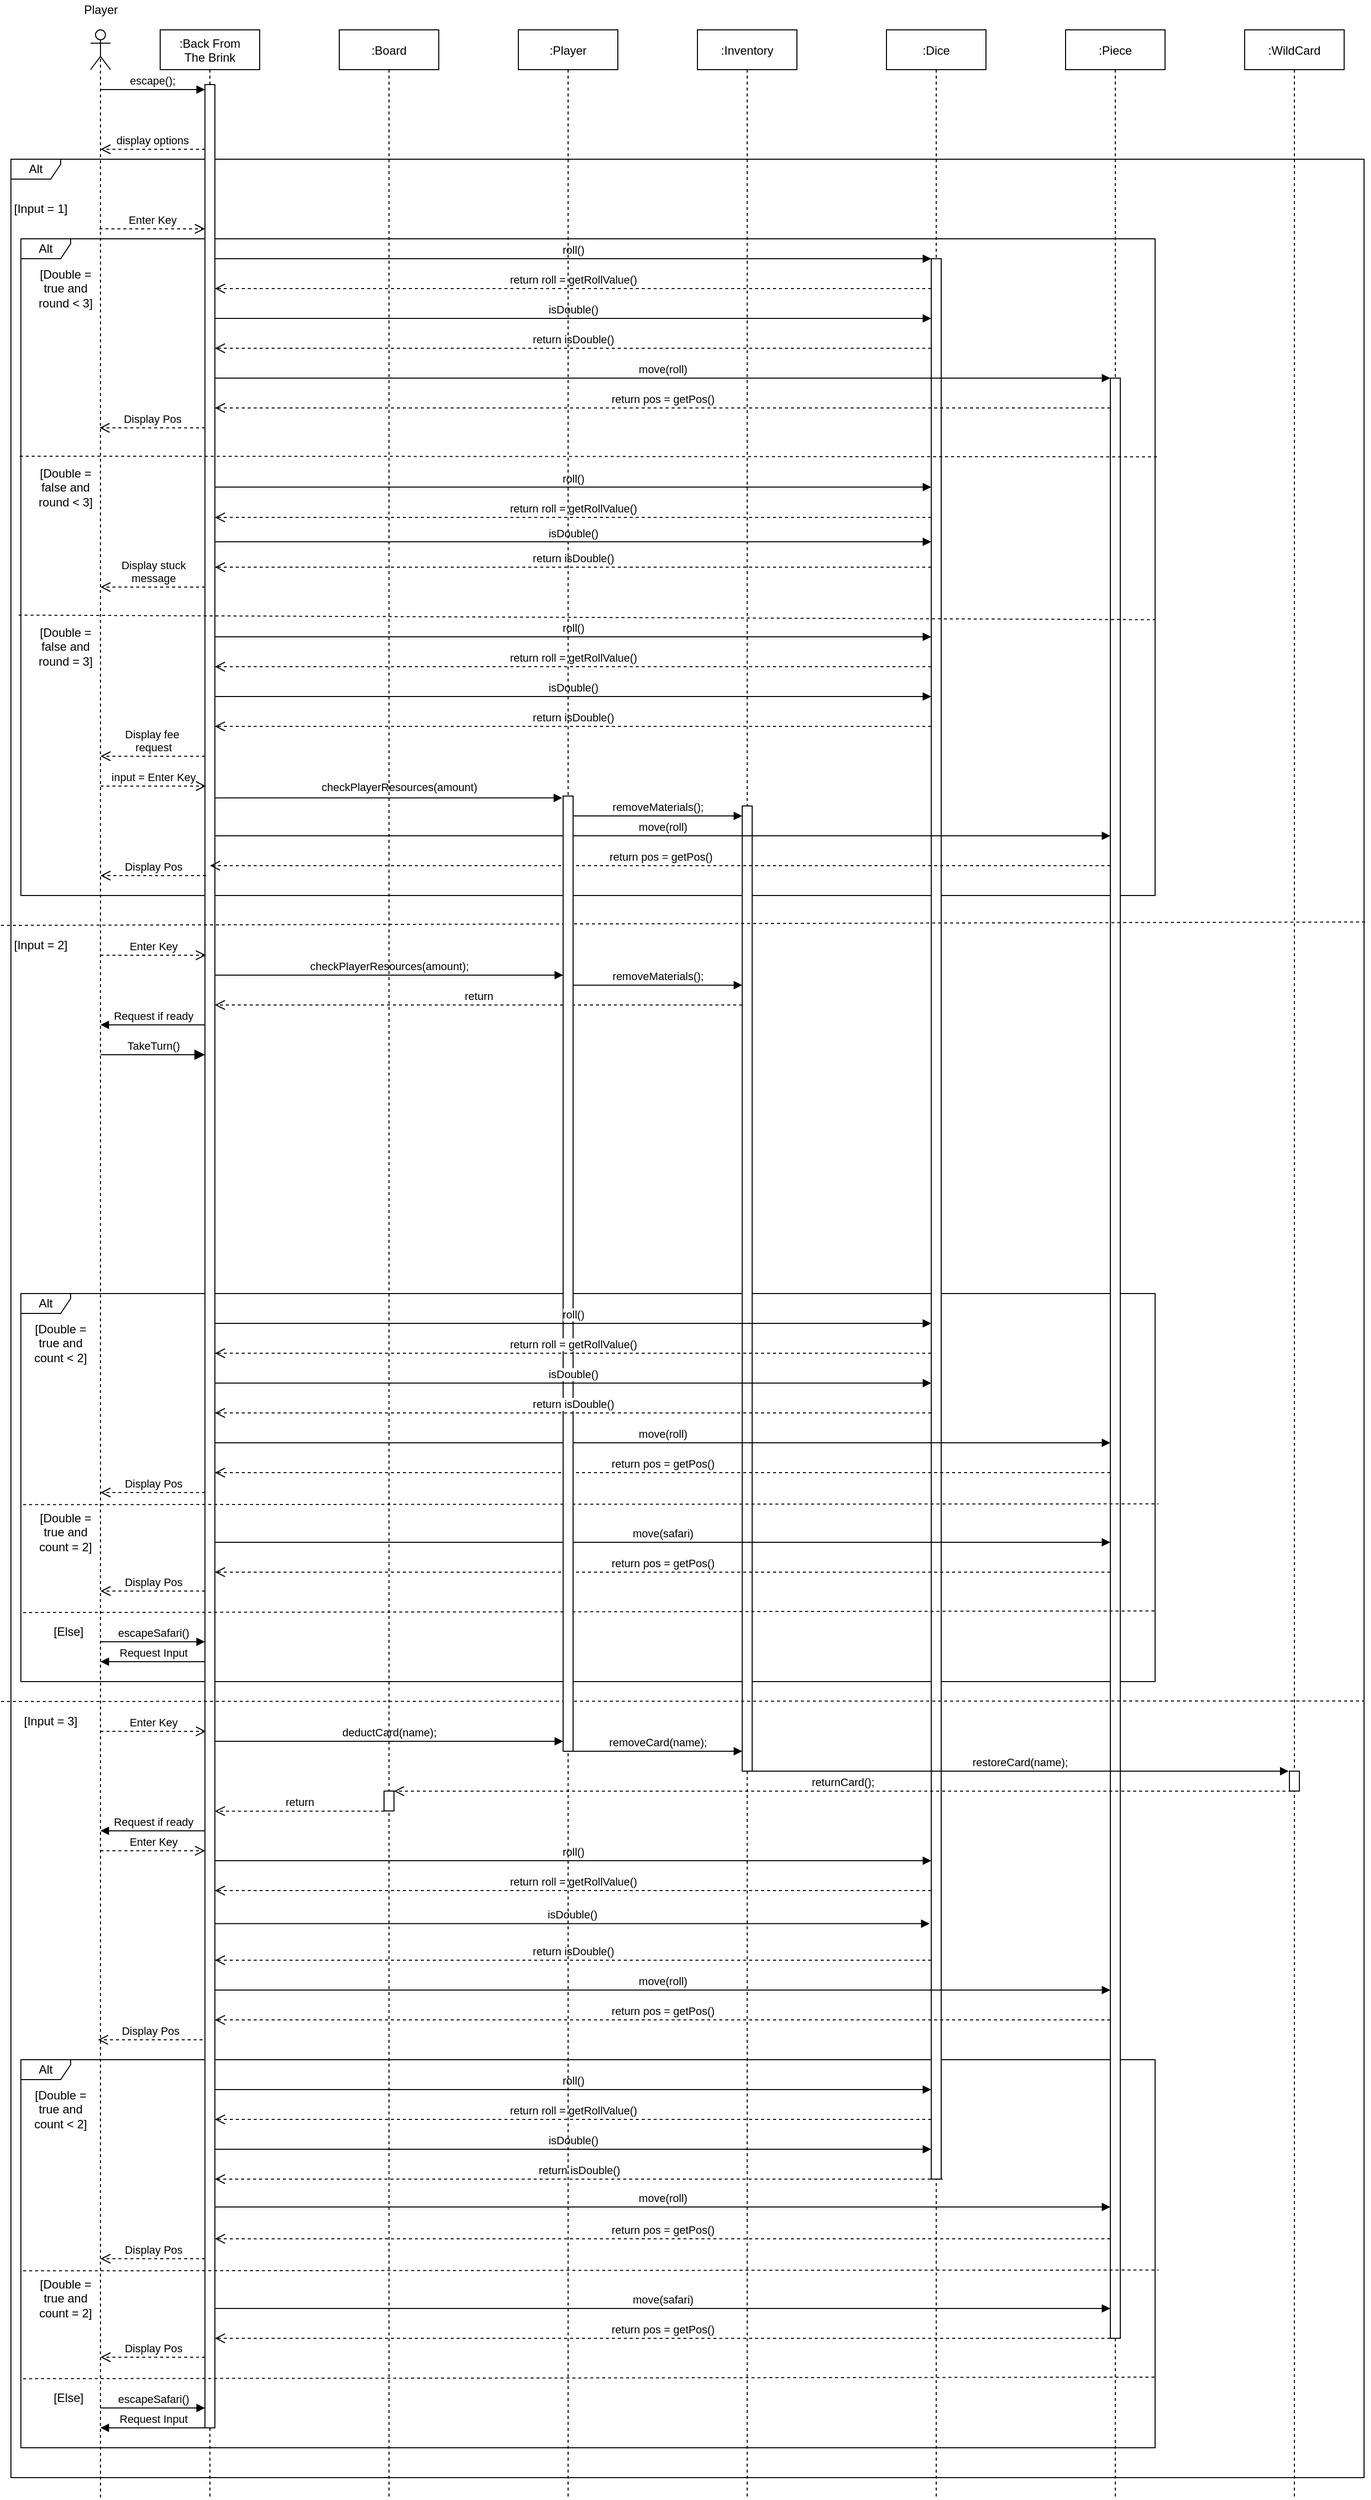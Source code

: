 <mxfile version="13.9.9" type="device"><diagram id="kgpKYQtTHZ0yAKxKKP6v" name="Page-1"><mxGraphModel dx="1206" dy="272" grid="1" gridSize="10" guides="1" tooltips="1" connect="1" arrows="1" fold="1" page="1" pageScale="1" pageWidth="850" pageHeight="1100" math="0" shadow="0"><root><mxCell id="0"/><mxCell id="1" parent="0"/><mxCell id="dVzy4vnvzQ0xXCWjmX6e-60" value="Alt" style="shape=umlFrame;whiteSpace=wrap;html=1;width=50;height=20;fixDash=0;" parent="1" vertex="1"><mxGeometry x="-30" y="210" width="1360" height="2330" as="geometry"/></mxCell><mxCell id="dVzy4vnvzQ0xXCWjmX6e-220" value="Alt" style="shape=umlFrame;whiteSpace=wrap;html=1;width=50;height=20;fixDash=0;" parent="1" vertex="1"><mxGeometry x="-20" y="2120" width="1140" height="390" as="geometry"/></mxCell><mxCell id="dVzy4vnvzQ0xXCWjmX6e-172" value="Alt" style="shape=umlFrame;whiteSpace=wrap;html=1;width=50;height=20;fixDash=0;" parent="1" vertex="1"><mxGeometry x="-20" y="1350" width="1140" height="390" as="geometry"/></mxCell><mxCell id="dVzy4vnvzQ0xXCWjmX6e-95" value="Alt" style="shape=umlFrame;whiteSpace=wrap;html=1;width=50;height=20;fixDash=0;" parent="1" vertex="1"><mxGeometry x="-20" y="290" width="1140" height="660" as="geometry"/></mxCell><mxCell id="3nuBFxr9cyL0pnOWT2aG-1" value=":Back From&#10;The Brink" style="shape=umlLifeline;perimeter=lifelinePerimeter;container=1;collapsible=0;recursiveResize=0;rounded=0;shadow=0;strokeWidth=1;" parent="1" vertex="1"><mxGeometry x="120" y="80" width="100" height="2480" as="geometry"/></mxCell><mxCell id="3nuBFxr9cyL0pnOWT2aG-2" value="" style="points=[];perimeter=orthogonalPerimeter;rounded=0;shadow=0;strokeWidth=1;" parent="3nuBFxr9cyL0pnOWT2aG-1" vertex="1"><mxGeometry x="45" y="55" width="10" height="2355" as="geometry"/></mxCell><mxCell id="dVzy4vnvzQ0xXCWjmX6e-1" value=":Inventory" style="shape=umlLifeline;perimeter=lifelinePerimeter;container=1;collapsible=0;recursiveResize=0;rounded=0;shadow=0;strokeWidth=1;" parent="1" vertex="1"><mxGeometry x="660" y="80" width="100" height="2480" as="geometry"/></mxCell><mxCell id="dVzy4vnvzQ0xXCWjmX6e-2" value="" style="points=[];perimeter=orthogonalPerimeter;rounded=0;shadow=0;strokeWidth=1;" parent="dVzy4vnvzQ0xXCWjmX6e-1" vertex="1"><mxGeometry x="45" y="780" width="10" height="970" as="geometry"/></mxCell><mxCell id="dVzy4vnvzQ0xXCWjmX6e-3" value=":Dice" style="shape=umlLifeline;perimeter=lifelinePerimeter;container=1;collapsible=0;recursiveResize=0;rounded=0;shadow=0;strokeWidth=1;" parent="1" vertex="1"><mxGeometry x="850" y="80" width="100" height="2480" as="geometry"/></mxCell><mxCell id="dVzy4vnvzQ0xXCWjmX6e-4" value="" style="points=[];perimeter=orthogonalPerimeter;rounded=0;shadow=0;strokeWidth=1;" parent="dVzy4vnvzQ0xXCWjmX6e-3" vertex="1"><mxGeometry x="45" y="230" width="10" height="1930" as="geometry"/></mxCell><mxCell id="dVzy4vnvzQ0xXCWjmX6e-5" value="" style="shape=umlActor;verticalLabelPosition=bottom;verticalAlign=top;html=1;outlineConnect=0;" parent="1" vertex="1"><mxGeometry x="50" y="80" width="20" height="40" as="geometry"/></mxCell><mxCell id="dVzy4vnvzQ0xXCWjmX6e-9" value="escape();" style="verticalAlign=bottom;endArrow=block;shadow=0;strokeWidth=1;" parent="1" target="3nuBFxr9cyL0pnOWT2aG-2" edge="1"><mxGeometry relative="1" as="geometry"><mxPoint x="60" y="140" as="sourcePoint"/><mxPoint x="230" y="140.0" as="targetPoint"/></mxGeometry></mxCell><mxCell id="dVzy4vnvzQ0xXCWjmX6e-11" value="display options" style="verticalAlign=bottom;endArrow=open;dashed=1;endSize=8;shadow=0;strokeWidth=1;" parent="1" source="3nuBFxr9cyL0pnOWT2aG-2" edge="1"><mxGeometry relative="1" as="geometry"><mxPoint x="60" y="200.0" as="targetPoint"/><mxPoint x="227.45" y="200.0" as="sourcePoint"/></mxGeometry></mxCell><mxCell id="dVzy4vnvzQ0xXCWjmX6e-62" value="[Input = 1]" style="text;html=1;strokeColor=none;fillColor=none;align=center;verticalAlign=middle;whiteSpace=wrap;rounded=0;" parent="1" vertex="1"><mxGeometry x="-30" y="250" width="60" height="20" as="geometry"/></mxCell><mxCell id="dVzy4vnvzQ0xXCWjmX6e-64" value="Enter Key" style="html=1;verticalAlign=bottom;endArrow=open;dashed=1;endSize=8;" parent="1" target="3nuBFxr9cyL0pnOWT2aG-2" edge="1"><mxGeometry relative="1" as="geometry"><mxPoint x="59" y="280" as="sourcePoint"/><mxPoint x="170" y="290" as="targetPoint"/><Array as="points"/></mxGeometry></mxCell><mxCell id="dVzy4vnvzQ0xXCWjmX6e-65" value="return roll = getRollValue()" style="html=1;verticalAlign=bottom;endArrow=open;dashed=1;endSize=8;" parent="1" source="dVzy4vnvzQ0xXCWjmX6e-4" target="3nuBFxr9cyL0pnOWT2aG-2" edge="1"><mxGeometry relative="1" as="geometry"><mxPoint x="169.324" y="340" as="targetPoint"/><mxPoint x="590" y="340.08" as="sourcePoint"/><Array as="points"><mxPoint x="261.16" y="340"/></Array></mxGeometry></mxCell><mxCell id="dVzy4vnvzQ0xXCWjmX6e-66" value="isDouble()" style="html=1;verticalAlign=bottom;endArrow=block;" parent="1" source="3nuBFxr9cyL0pnOWT2aG-2" target="dVzy4vnvzQ0xXCWjmX6e-4" edge="1"><mxGeometry width="80" relative="1" as="geometry"><mxPoint x="169.071" y="370" as="sourcePoint"/><mxPoint x="584.86" y="370.48" as="targetPoint"/><Array as="points"><mxPoint x="440.5" y="370"/></Array></mxGeometry></mxCell><mxCell id="dVzy4vnvzQ0xXCWjmX6e-67" value="return isDouble()" style="html=1;verticalAlign=bottom;endArrow=open;dashed=1;endSize=8;" parent="1" source="dVzy4vnvzQ0xXCWjmX6e-4" target="3nuBFxr9cyL0pnOWT2aG-2" edge="1"><mxGeometry relative="1" as="geometry"><mxPoint x="169.071" y="400" as="targetPoint"/><mxPoint x="583.48" y="400.24" as="sourcePoint"/><Array as="points"><mxPoint x="520" y="400"/><mxPoint x="440" y="400"/></Array></mxGeometry></mxCell><mxCell id="dVzy4vnvzQ0xXCWjmX6e-68" value="move(roll)" style="html=1;verticalAlign=bottom;endArrow=block;" parent="1" source="3nuBFxr9cyL0pnOWT2aG-2" target="dVzy4vnvzQ0xXCWjmX6e-94" edge="1"><mxGeometry width="80" relative="1" as="geometry"><mxPoint x="170.004" y="430" as="sourcePoint"/><mxPoint x="729.5" y="430" as="targetPoint"/><Array as="points"><mxPoint x="440.68" y="430"/></Array></mxGeometry></mxCell><mxCell id="dVzy4vnvzQ0xXCWjmX6e-69" value="return pos = getPos()" style="html=1;verticalAlign=bottom;endArrow=open;dashed=1;endSize=8;" parent="1" source="dVzy4vnvzQ0xXCWjmX6e-94" target="3nuBFxr9cyL0pnOWT2aG-2" edge="1"><mxGeometry relative="1" as="geometry"><mxPoint x="170" y="460" as="targetPoint"/><mxPoint x="729.5" y="460" as="sourcePoint"/><Array as="points"><mxPoint x="560" y="460"/></Array></mxGeometry></mxCell><mxCell id="dVzy4vnvzQ0xXCWjmX6e-70" value="Display Pos" style="html=1;verticalAlign=bottom;endArrow=open;dashed=1;endSize=8;" parent="1" source="3nuBFxr9cyL0pnOWT2aG-2" edge="1"><mxGeometry relative="1" as="geometry"><mxPoint x="59.071" y="480" as="targetPoint"/><mxPoint x="169.5" y="480" as="sourcePoint"/><Array as="points"><mxPoint x="150" y="480"/><mxPoint x="130" y="480"/></Array></mxGeometry></mxCell><mxCell id="dVzy4vnvzQ0xXCWjmX6e-91" value="roll()" style="html=1;verticalAlign=bottom;endArrow=block;" parent="1" source="3nuBFxr9cyL0pnOWT2aG-2" target="dVzy4vnvzQ0xXCWjmX6e-4" edge="1"><mxGeometry width="80" relative="1" as="geometry"><mxPoint x="180" y="310" as="sourcePoint"/><mxPoint x="585" y="310.0" as="targetPoint"/><Array as="points"><mxPoint x="440" y="310"/></Array></mxGeometry></mxCell><mxCell id="dVzy4vnvzQ0xXCWjmX6e-93" value=":Piece" style="shape=umlLifeline;perimeter=lifelinePerimeter;container=1;collapsible=0;recursiveResize=0;rounded=0;shadow=0;strokeWidth=1;" parent="1" vertex="1"><mxGeometry x="1030" y="80" width="100" height="2480" as="geometry"/></mxCell><mxCell id="dVzy4vnvzQ0xXCWjmX6e-94" value="" style="points=[];perimeter=orthogonalPerimeter;rounded=0;shadow=0;strokeWidth=1;" parent="dVzy4vnvzQ0xXCWjmX6e-93" vertex="1"><mxGeometry x="45" y="350" width="10" height="1970" as="geometry"/></mxCell><mxCell id="dVzy4vnvzQ0xXCWjmX6e-96" value="" style="html=1;verticalAlign=bottom;endArrow=none;dashed=1;endSize=8;entryX=1.004;entryY=0.332;entryDx=0;entryDy=0;entryPerimeter=0;endFill=0;exitX=-0.001;exitY=0.331;exitDx=0;exitDy=0;exitPerimeter=0;" parent="1" source="dVzy4vnvzQ0xXCWjmX6e-95" target="dVzy4vnvzQ0xXCWjmX6e-95" edge="1"><mxGeometry relative="1" as="geometry"><mxPoint x="-10" y="510" as="sourcePoint"/><mxPoint x="96" y="510" as="targetPoint"/><Array as="points"/></mxGeometry></mxCell><mxCell id="dVzy4vnvzQ0xXCWjmX6e-97" value="[Double = &lt;br&gt;true and &lt;br&gt;round &amp;lt; 3]" style="text;html=1;strokeColor=none;fillColor=none;align=center;verticalAlign=middle;whiteSpace=wrap;rounded=0;" parent="1" vertex="1"><mxGeometry x="-10" y="330" width="70" height="20" as="geometry"/></mxCell><mxCell id="dVzy4vnvzQ0xXCWjmX6e-98" value="[Double = &lt;br&gt;false and &lt;br&gt;round &amp;lt; 3]" style="text;html=1;strokeColor=none;fillColor=none;align=center;verticalAlign=middle;whiteSpace=wrap;rounded=0;" parent="1" vertex="1"><mxGeometry x="-10" y="530" width="70" height="20" as="geometry"/></mxCell><mxCell id="dVzy4vnvzQ0xXCWjmX6e-99" value="roll()" style="html=1;verticalAlign=bottom;endArrow=block;" parent="1" source="3nuBFxr9cyL0pnOWT2aG-2" target="dVzy4vnvzQ0xXCWjmX6e-4" edge="1"><mxGeometry width="80" relative="1" as="geometry"><mxPoint x="180" y="539.5" as="sourcePoint"/><mxPoint x="700" y="539.5" as="targetPoint"/><Array as="points"><mxPoint x="445" y="539.5"/></Array></mxGeometry></mxCell><mxCell id="dVzy4vnvzQ0xXCWjmX6e-100" value="return roll = getRollValue()" style="html=1;verticalAlign=bottom;endArrow=open;dashed=1;endSize=8;" parent="1" source="dVzy4vnvzQ0xXCWjmX6e-4" target="3nuBFxr9cyL0pnOWT2aG-2" edge="1"><mxGeometry relative="1" as="geometry"><mxPoint x="165" y="570" as="targetPoint"/><mxPoint x="685" y="570" as="sourcePoint"/><Array as="points"><mxPoint x="251.16" y="570"/></Array></mxGeometry></mxCell><mxCell id="dVzy4vnvzQ0xXCWjmX6e-101" value="isDouble()" style="html=1;verticalAlign=bottom;endArrow=block;" parent="1" source="3nuBFxr9cyL0pnOWT2aG-2" target="dVzy4vnvzQ0xXCWjmX6e-4" edge="1"><mxGeometry width="80" relative="1" as="geometry"><mxPoint x="180" y="594.5" as="sourcePoint"/><mxPoint x="700" y="594.5" as="targetPoint"/><Array as="points"><mxPoint x="445.5" y="594.5"/></Array></mxGeometry></mxCell><mxCell id="dVzy4vnvzQ0xXCWjmX6e-102" value="return isDouble()" style="html=1;verticalAlign=bottom;endArrow=open;dashed=1;endSize=8;" parent="1" source="dVzy4vnvzQ0xXCWjmX6e-4" target="3nuBFxr9cyL0pnOWT2aG-2" edge="1"><mxGeometry relative="1" as="geometry"><mxPoint x="180" y="620" as="targetPoint"/><mxPoint x="700" y="620" as="sourcePoint"/><Array as="points"><mxPoint x="525" y="620"/><mxPoint x="445" y="620"/></Array></mxGeometry></mxCell><mxCell id="dVzy4vnvzQ0xXCWjmX6e-103" value="Display stuck &lt;br&gt;message" style="html=1;verticalAlign=bottom;endArrow=open;dashed=1;endSize=8;" parent="1" source="3nuBFxr9cyL0pnOWT2aG-2" edge="1"><mxGeometry relative="1" as="geometry"><mxPoint x="60.001" y="640" as="targetPoint"/><mxPoint x="165.93" y="640" as="sourcePoint"/><Array as="points"><mxPoint x="150.93" y="640"/><mxPoint x="130.93" y="640"/></Array></mxGeometry></mxCell><mxCell id="dVzy4vnvzQ0xXCWjmX6e-104" value="" style="html=1;verticalAlign=bottom;endArrow=none;dashed=1;endSize=8;endFill=0;exitX=-0.002;exitY=0.573;exitDx=0;exitDy=0;exitPerimeter=0;entryX=1;entryY=0.58;entryDx=0;entryDy=0;entryPerimeter=0;" parent="1" source="dVzy4vnvzQ0xXCWjmX6e-95" target="dVzy4vnvzQ0xXCWjmX6e-95" edge="1"><mxGeometry relative="1" as="geometry"><mxPoint x="-10" y="670.05" as="sourcePoint"/><mxPoint x="760" y="670" as="targetPoint"/><Array as="points"/></mxGeometry></mxCell><mxCell id="dVzy4vnvzQ0xXCWjmX6e-105" value="[Double = &lt;br&gt;false and &lt;br&gt;round = 3]" style="text;html=1;strokeColor=none;fillColor=none;align=center;verticalAlign=middle;whiteSpace=wrap;rounded=0;" parent="1" vertex="1"><mxGeometry x="-10" y="690" width="70" height="20" as="geometry"/></mxCell><mxCell id="dVzy4vnvzQ0xXCWjmX6e-106" value="roll()" style="html=1;verticalAlign=bottom;endArrow=block;" parent="1" source="3nuBFxr9cyL0pnOWT2aG-2" target="dVzy4vnvzQ0xXCWjmX6e-4" edge="1"><mxGeometry width="80" relative="1" as="geometry"><mxPoint x="180" y="690" as="sourcePoint"/><mxPoint x="700" y="690" as="targetPoint"/><Array as="points"><mxPoint x="450" y="690"/></Array></mxGeometry></mxCell><mxCell id="dVzy4vnvzQ0xXCWjmX6e-107" value="return roll = getRollValue()" style="html=1;verticalAlign=bottom;endArrow=open;dashed=1;endSize=8;" parent="1" source="dVzy4vnvzQ0xXCWjmX6e-4" target="3nuBFxr9cyL0pnOWT2aG-2" edge="1"><mxGeometry relative="1" as="geometry"><mxPoint x="165" y="720" as="targetPoint"/><mxPoint x="685" y="720" as="sourcePoint"/><Array as="points"><mxPoint x="241.16" y="720"/></Array></mxGeometry></mxCell><mxCell id="dVzy4vnvzQ0xXCWjmX6e-108" value="isDouble()" style="html=1;verticalAlign=bottom;endArrow=block;" parent="1" source="3nuBFxr9cyL0pnOWT2aG-2" target="dVzy4vnvzQ0xXCWjmX6e-4" edge="1"><mxGeometry width="80" relative="1" as="geometry"><mxPoint x="180" y="750" as="sourcePoint"/><mxPoint x="700" y="750" as="targetPoint"/><Array as="points"><mxPoint x="450.5" y="750"/></Array></mxGeometry></mxCell><mxCell id="dVzy4vnvzQ0xXCWjmX6e-109" value="return isDouble()" style="html=1;verticalAlign=bottom;endArrow=open;dashed=1;endSize=8;" parent="1" source="dVzy4vnvzQ0xXCWjmX6e-4" target="3nuBFxr9cyL0pnOWT2aG-2" edge="1"><mxGeometry relative="1" as="geometry"><mxPoint x="165" y="780" as="targetPoint"/><mxPoint x="685" y="780" as="sourcePoint"/><Array as="points"><mxPoint x="515" y="780"/><mxPoint x="435" y="780"/></Array></mxGeometry></mxCell><mxCell id="dVzy4vnvzQ0xXCWjmX6e-110" value="Display fee&amp;nbsp;&lt;br&gt;request" style="html=1;verticalAlign=bottom;endArrow=open;dashed=1;endSize=8;" parent="1" edge="1"><mxGeometry relative="1" as="geometry"><mxPoint x="60.001" y="810" as="targetPoint"/><mxPoint x="165" y="810" as="sourcePoint"/><Array as="points"><mxPoint x="150.93" y="810"/><mxPoint x="130.93" y="810"/></Array></mxGeometry></mxCell><mxCell id="dVzy4vnvzQ0xXCWjmX6e-111" value="input = Enter Key" style="html=1;verticalAlign=bottom;endArrow=open;dashed=1;endSize=8;" parent="1" edge="1"><mxGeometry relative="1" as="geometry"><mxPoint x="60" y="840" as="sourcePoint"/><mxPoint x="166" y="840" as="targetPoint"/><Array as="points"/></mxGeometry></mxCell><mxCell id="dVzy4vnvzQ0xXCWjmX6e-120" value="checkPlayerResources(amount)" style="html=1;verticalAlign=bottom;endArrow=block;entryX=-0.094;entryY=0.002;entryDx=0;entryDy=0;entryPerimeter=0;" parent="1" source="3nuBFxr9cyL0pnOWT2aG-2" target="pmX1_d_WCEZLPz-V1ehY-4" edge="1"><mxGeometry x="0.06" y="2" width="80" relative="1" as="geometry"><mxPoint x="360" y="900.005" as="sourcePoint"/><mxPoint x="524" y="890" as="targetPoint"/><Array as="points"/><mxPoint as="offset"/></mxGeometry></mxCell><mxCell id="dVzy4vnvzQ0xXCWjmX6e-126" value="move(roll)" style="html=1;verticalAlign=bottom;endArrow=block;" parent="1" source="3nuBFxr9cyL0pnOWT2aG-2" target="dVzy4vnvzQ0xXCWjmX6e-94" edge="1"><mxGeometry width="80" relative="1" as="geometry"><mxPoint x="170" y="890" as="sourcePoint"/><mxPoint x="870" y="880" as="targetPoint"/><Array as="points"><mxPoint x="446" y="890"/></Array></mxGeometry></mxCell><mxCell id="dVzy4vnvzQ0xXCWjmX6e-127" value="return pos = getPos()" style="html=1;verticalAlign=bottom;endArrow=open;dashed=1;endSize=8;" parent="1" source="dVzy4vnvzQ0xXCWjmX6e-94" edge="1"><mxGeometry relative="1" as="geometry"><mxPoint x="170" y="920" as="targetPoint"/><mxPoint x="860" y="920" as="sourcePoint"/><Array as="points"><mxPoint x="555" y="920"/></Array></mxGeometry></mxCell><mxCell id="dVzy4vnvzQ0xXCWjmX6e-128" value="Display Pos" style="html=1;verticalAlign=bottom;endArrow=open;dashed=1;endSize=8;" parent="1" edge="1"><mxGeometry relative="1" as="geometry"><mxPoint x="60.001" y="930" as="targetPoint"/><mxPoint x="165.93" y="930" as="sourcePoint"/><Array as="points"><mxPoint x="150.93" y="930"/><mxPoint x="130.93" y="930"/></Array></mxGeometry></mxCell><mxCell id="dVzy4vnvzQ0xXCWjmX6e-129" value="[Input = 2]" style="text;html=1;strokeColor=none;fillColor=none;align=center;verticalAlign=middle;whiteSpace=wrap;rounded=0;" parent="1" vertex="1"><mxGeometry x="-30" y="990" width="60" height="20" as="geometry"/></mxCell><mxCell id="dVzy4vnvzQ0xXCWjmX6e-130" value="Enter Key" style="html=1;verticalAlign=bottom;endArrow=open;dashed=1;endSize=8;" parent="1" edge="1"><mxGeometry relative="1" as="geometry"><mxPoint x="60" y="1010" as="sourcePoint"/><mxPoint x="166" y="1010" as="targetPoint"/><Array as="points"/></mxGeometry></mxCell><mxCell id="dVzy4vnvzQ0xXCWjmX6e-132" value="" style="html=1;verticalAlign=bottom;endArrow=none;dashed=1;endSize=8;endFill=0;exitX=-0.002;exitY=0.573;exitDx=0;exitDy=0;exitPerimeter=0;entryX=1.003;entryY=0.329;entryDx=0;entryDy=0;entryPerimeter=0;" parent="1" target="dVzy4vnvzQ0xXCWjmX6e-60" edge="1"><mxGeometry relative="1" as="geometry"><mxPoint x="-40.0" y="980.0" as="sourcePoint"/><mxPoint x="959" y="982" as="targetPoint"/><Array as="points"/></mxGeometry></mxCell><mxCell id="dVzy4vnvzQ0xXCWjmX6e-133" value="checkPlayerResources(amount);" style="html=1;verticalAlign=bottom;endArrow=block;" parent="1" target="pmX1_d_WCEZLPz-V1ehY-4" edge="1"><mxGeometry width="80" relative="1" as="geometry"><mxPoint x="175" y="1030" as="sourcePoint"/><mxPoint x="525" y="1030" as="targetPoint"/><Array as="points"/></mxGeometry></mxCell><mxCell id="dVzy4vnvzQ0xXCWjmX6e-174" value="Request if ready" style="html=1;verticalAlign=bottom;endArrow=block;" parent="1" source="3nuBFxr9cyL0pnOWT2aG-2" edge="1"><mxGeometry width="80" relative="1" as="geometry"><mxPoint x="170.18" y="1090" as="sourcePoint"/><mxPoint x="60" y="1080" as="targetPoint"/><Array as="points"><mxPoint x="141" y="1080"/></Array></mxGeometry></mxCell><mxCell id="dVzy4vnvzQ0xXCWjmX6e-175" value="TakeTurn()" style="html=1;verticalAlign=bottom;endArrow=block;endSize=8;endFill=1;" parent="1" target="3nuBFxr9cyL0pnOWT2aG-2" edge="1"><mxGeometry relative="1" as="geometry"><mxPoint x="60" y="1110" as="sourcePoint"/><mxPoint x="170.93" y="1130" as="targetPoint"/><Array as="points"/></mxGeometry></mxCell><mxCell id="dVzy4vnvzQ0xXCWjmX6e-182" value="[Double = true and count &amp;lt; 2]" style="text;html=1;strokeColor=none;fillColor=none;align=center;verticalAlign=middle;whiteSpace=wrap;rounded=0;" parent="1" vertex="1"><mxGeometry x="-10" y="1390" width="60" height="20" as="geometry"/></mxCell><mxCell id="dVzy4vnvzQ0xXCWjmX6e-183" value="" style="endArrow=none;dashed=1;html=1;entryX=1.003;entryY=0.542;entryDx=0;entryDy=0;entryPerimeter=0;exitX=0.002;exitY=0.544;exitDx=0;exitDy=0;exitPerimeter=0;" parent="1" source="dVzy4vnvzQ0xXCWjmX6e-172" target="dVzy4vnvzQ0xXCWjmX6e-172" edge="1"><mxGeometry width="50" height="50" relative="1" as="geometry"><mxPoint x="8.57" y="1545" as="sourcePoint"/><mxPoint x="367.57" y="1449.41" as="targetPoint"/></mxGeometry></mxCell><mxCell id="dVzy4vnvzQ0xXCWjmX6e-188" value="move(roll)" style="html=1;verticalAlign=bottom;endArrow=block;" parent="1" source="3nuBFxr9cyL0pnOWT2aG-2" target="dVzy4vnvzQ0xXCWjmX6e-94" edge="1"><mxGeometry width="80" relative="1" as="geometry"><mxPoint x="186.641" y="1500" as="sourcePoint"/><mxPoint x="747.07" y="1500" as="targetPoint"/><Array as="points"><mxPoint x="468.57" y="1500"/></Array></mxGeometry></mxCell><mxCell id="dVzy4vnvzQ0xXCWjmX6e-189" value="return pos = getPos()" style="html=1;verticalAlign=bottom;endArrow=open;dashed=1;endSize=8;" parent="1" source="dVzy4vnvzQ0xXCWjmX6e-94" target="3nuBFxr9cyL0pnOWT2aG-2" edge="1"><mxGeometry relative="1" as="geometry"><mxPoint x="186.641" y="1530" as="targetPoint"/><mxPoint x="747.07" y="1530" as="sourcePoint"/><Array as="points"><mxPoint x="497.57" y="1530"/></Array></mxGeometry></mxCell><mxCell id="dVzy4vnvzQ0xXCWjmX6e-190" value="Display Pos" style="html=1;verticalAlign=bottom;endArrow=open;dashed=1;endSize=8;" parent="1" source="3nuBFxr9cyL0pnOWT2aG-2" edge="1"><mxGeometry relative="1" as="geometry"><mxPoint x="60.001" y="1550" as="targetPoint"/><mxPoint x="170.43" y="1550" as="sourcePoint"/><Array as="points"><mxPoint x="151.61" y="1550"/><mxPoint x="131.61" y="1550"/></Array></mxGeometry></mxCell><mxCell id="dVzy4vnvzQ0xXCWjmX6e-191" value="[Double = true and count = 2]" style="text;html=1;strokeColor=none;fillColor=none;align=center;verticalAlign=middle;whiteSpace=wrap;rounded=0;" parent="1" vertex="1"><mxGeometry x="-5" y="1580" width="60" height="20" as="geometry"/></mxCell><mxCell id="dVzy4vnvzQ0xXCWjmX6e-192" value="move(safari)" style="html=1;verticalAlign=bottom;endArrow=block;" parent="1" source="3nuBFxr9cyL0pnOWT2aG-2" target="dVzy4vnvzQ0xXCWjmX6e-94" edge="1"><mxGeometry width="80" relative="1" as="geometry"><mxPoint x="179.781" y="1600" as="sourcePoint"/><mxPoint x="740.21" y="1600" as="targetPoint"/><Array as="points"><mxPoint x="462.21" y="1600"/></Array></mxGeometry></mxCell><mxCell id="dVzy4vnvzQ0xXCWjmX6e-193" value="return pos = getPos()" style="html=1;verticalAlign=bottom;endArrow=open;dashed=1;endSize=8;" parent="1" source="dVzy4vnvzQ0xXCWjmX6e-94" target="3nuBFxr9cyL0pnOWT2aG-2" edge="1"><mxGeometry relative="1" as="geometry"><mxPoint x="186.641" y="1630" as="targetPoint"/><mxPoint x="747.07" y="1630" as="sourcePoint"/><Array as="points"><mxPoint x="507.57" y="1630"/></Array></mxGeometry></mxCell><mxCell id="dVzy4vnvzQ0xXCWjmX6e-194" value="Display Pos" style="html=1;verticalAlign=bottom;endArrow=open;dashed=1;endSize=8;" parent="1" source="3nuBFxr9cyL0pnOWT2aG-2" edge="1"><mxGeometry relative="1" as="geometry"><mxPoint x="60.001" y="1649" as="targetPoint"/><mxPoint x="170.43" y="1649" as="sourcePoint"/><Array as="points"><mxPoint x="152.11" y="1649"/><mxPoint x="132.11" y="1649"/></Array></mxGeometry></mxCell><mxCell id="dVzy4vnvzQ0xXCWjmX6e-195" value="" style="endArrow=none;dashed=1;html=1;exitX=0.002;exitY=0.822;exitDx=0;exitDy=0;exitPerimeter=0;entryX=1;entryY=0.818;entryDx=0;entryDy=0;entryPerimeter=0;" parent="1" source="dVzy4vnvzQ0xXCWjmX6e-172" target="dVzy4vnvzQ0xXCWjmX6e-172" edge="1"><mxGeometry width="50" height="50" relative="1" as="geometry"><mxPoint x="18.38" y="1580.44" as="sourcePoint"/><mxPoint x="760" y="1669" as="targetPoint"/><Array as="points"><mxPoint x="412.57" y="1670"/></Array></mxGeometry></mxCell><mxCell id="dVzy4vnvzQ0xXCWjmX6e-196" value="[Else]" style="text;html=1;strokeColor=none;fillColor=none;align=center;verticalAlign=middle;whiteSpace=wrap;rounded=0;" parent="1" vertex="1"><mxGeometry x="-2.43" y="1680" width="60" height="20" as="geometry"/></mxCell><mxCell id="dVzy4vnvzQ0xXCWjmX6e-197" value="Request Input" style="html=1;verticalAlign=bottom;endArrow=block;" parent="1" source="3nuBFxr9cyL0pnOWT2aG-2" edge="1"><mxGeometry width="80" relative="1" as="geometry"><mxPoint x="170.43" y="1720" as="sourcePoint"/><mxPoint x="60.001" y="1720" as="targetPoint"/><Array as="points"><mxPoint x="141.61" y="1720"/></Array></mxGeometry></mxCell><mxCell id="dVzy4vnvzQ0xXCWjmX6e-199" value="escapeSafari()" style="html=1;verticalAlign=bottom;endArrow=block;" parent="1" target="3nuBFxr9cyL0pnOWT2aG-2" edge="1"><mxGeometry width="80" relative="1" as="geometry"><mxPoint x="60.0" y="1700" as="sourcePoint"/><mxPoint x="170" y="1700" as="targetPoint"/><Array as="points"><mxPoint x="140.5" y="1700"/></Array></mxGeometry></mxCell><mxCell id="dVzy4vnvzQ0xXCWjmX6e-201" value="return" style="html=1;verticalAlign=bottom;endArrow=open;dashed=1;endSize=8;" parent="1" source="dVzy4vnvzQ0xXCWjmX6e-2" target="3nuBFxr9cyL0pnOWT2aG-2" edge="1"><mxGeometry relative="1" as="geometry"><mxPoint x="170.001" y="1050" as="targetPoint"/><mxPoint x="275.93" y="1050" as="sourcePoint"/><Array as="points"><mxPoint x="261" y="1060"/><mxPoint x="241" y="1060"/></Array></mxGeometry></mxCell><mxCell id="dVzy4vnvzQ0xXCWjmX6e-202" value="[Input = 3]" style="text;html=1;strokeColor=none;fillColor=none;align=center;verticalAlign=middle;whiteSpace=wrap;rounded=0;" parent="1" vertex="1"><mxGeometry x="-20" y="1770" width="60" height="20" as="geometry"/></mxCell><mxCell id="dVzy4vnvzQ0xXCWjmX6e-203" value="" style="html=1;verticalAlign=bottom;endArrow=none;dashed=1;endSize=8;endFill=0;exitX=-0.002;exitY=0.573;exitDx=0;exitDy=0;exitPerimeter=0;entryX=1;entryY=0.665;entryDx=0;entryDy=0;entryPerimeter=0;" parent="1" target="dVzy4vnvzQ0xXCWjmX6e-60" edge="1"><mxGeometry relative="1" as="geometry"><mxPoint x="-40" y="1760.0" as="sourcePoint"/><mxPoint x="959" y="1762" as="targetPoint"/><Array as="points"/></mxGeometry></mxCell><mxCell id="dVzy4vnvzQ0xXCWjmX6e-204" value=":WildCard" style="shape=umlLifeline;perimeter=lifelinePerimeter;container=1;collapsible=0;recursiveResize=0;rounded=0;shadow=0;strokeWidth=1;" parent="1" vertex="1"><mxGeometry x="1210" y="80" width="100" height="2480" as="geometry"/></mxCell><mxCell id="dVzy4vnvzQ0xXCWjmX6e-205" value="" style="points=[];perimeter=orthogonalPerimeter;rounded=0;shadow=0;strokeWidth=1;" parent="dVzy4vnvzQ0xXCWjmX6e-204" vertex="1"><mxGeometry x="45" y="1750" width="10" height="20" as="geometry"/></mxCell><mxCell id="dVzy4vnvzQ0xXCWjmX6e-206" value="Enter Key" style="html=1;verticalAlign=bottom;endArrow=open;dashed=1;endSize=8;" parent="1" edge="1"><mxGeometry relative="1" as="geometry"><mxPoint x="60" y="1790" as="sourcePoint"/><mxPoint x="166" y="1790" as="targetPoint"/><Array as="points"/></mxGeometry></mxCell><mxCell id="dVzy4vnvzQ0xXCWjmX6e-207" value="deductCard(name);" style="html=1;verticalAlign=bottom;endArrow=block;" parent="1" target="pmX1_d_WCEZLPz-V1ehY-4" edge="1"><mxGeometry width="80" relative="1" as="geometry"><mxPoint x="175" y="1800" as="sourcePoint"/><mxPoint x="525" y="1800" as="targetPoint"/><Array as="points"/></mxGeometry></mxCell><mxCell id="dVzy4vnvzQ0xXCWjmX6e-208" value="restoreCard(name);" style="html=1;verticalAlign=bottom;endArrow=block;entryX=-0.083;entryY=0.002;entryDx=0;entryDy=0;entryPerimeter=0;" parent="1" source="dVzy4vnvzQ0xXCWjmX6e-2" target="dVzy4vnvzQ0xXCWjmX6e-205" edge="1"><mxGeometry width="80" relative="1" as="geometry"><mxPoint x="525" y="1810" as="sourcePoint"/><mxPoint x="875" y="1810" as="targetPoint"/><Array as="points"/></mxGeometry></mxCell><mxCell id="dVzy4vnvzQ0xXCWjmX6e-211" value="Request if ready" style="html=1;verticalAlign=bottom;endArrow=block;" parent="1" edge="1"><mxGeometry width="80" relative="1" as="geometry"><mxPoint x="165.0" y="1890" as="sourcePoint"/><mxPoint x="60.0" y="1890" as="targetPoint"/><Array as="points"><mxPoint x="141" y="1890"/></Array></mxGeometry></mxCell><mxCell id="dVzy4vnvzQ0xXCWjmX6e-212" value="Enter Key" style="html=1;verticalAlign=bottom;endArrow=open;dashed=1;endSize=8;" parent="1" edge="1"><mxGeometry relative="1" as="geometry"><mxPoint x="60.0" y="1910" as="sourcePoint"/><mxPoint x="165.0" y="1910" as="targetPoint"/><Array as="points"/></mxGeometry></mxCell><mxCell id="dVzy4vnvzQ0xXCWjmX6e-213" value="roll()" style="html=1;verticalAlign=bottom;endArrow=block;" parent="1" source="3nuBFxr9cyL0pnOWT2aG-2" target="dVzy4vnvzQ0xXCWjmX6e-4" edge="1"><mxGeometry width="80" relative="1" as="geometry"><mxPoint x="180.0" y="1920" as="sourcePoint"/><mxPoint x="700.0" y="1920" as="targetPoint"/><Array as="points"><mxPoint x="456" y="1920"/></Array></mxGeometry></mxCell><mxCell id="dVzy4vnvzQ0xXCWjmX6e-214" value="return roll = getRollValue()" style="html=1;verticalAlign=bottom;endArrow=open;dashed=1;endSize=8;" parent="1" source="dVzy4vnvzQ0xXCWjmX6e-4" target="3nuBFxr9cyL0pnOWT2aG-2" edge="1"><mxGeometry relative="1" as="geometry"><mxPoint x="170.0" y="1950" as="targetPoint"/><mxPoint x="690.0" y="1950" as="sourcePoint"/><Array as="points"><mxPoint x="274.41" y="1950"/></Array></mxGeometry></mxCell><mxCell id="dVzy4vnvzQ0xXCWjmX6e-215" value="isDouble()" style="html=1;verticalAlign=bottom;endArrow=block;entryX=-0.167;entryY=0.867;entryDx=0;entryDy=0;entryPerimeter=0;" parent="1" source="3nuBFxr9cyL0pnOWT2aG-2" target="dVzy4vnvzQ0xXCWjmX6e-4" edge="1"><mxGeometry width="80" relative="1" as="geometry"><mxPoint x="180.0" y="2000" as="sourcePoint"/><mxPoint x="700.0" y="2000" as="targetPoint"/><Array as="points"/></mxGeometry></mxCell><mxCell id="dVzy4vnvzQ0xXCWjmX6e-216" value="return isDouble()" style="html=1;verticalAlign=bottom;endArrow=open;dashed=1;endSize=8;" parent="1" source="dVzy4vnvzQ0xXCWjmX6e-4" target="3nuBFxr9cyL0pnOWT2aG-2" edge="1"><mxGeometry relative="1" as="geometry"><mxPoint x="170.0" y="2020" as="targetPoint"/><mxPoint x="690.0" y="2020" as="sourcePoint"/><Array as="points"><mxPoint x="510" y="2020"/><mxPoint x="462.57" y="2020"/><mxPoint x="322.57" y="2020"/></Array></mxGeometry></mxCell><mxCell id="dVzy4vnvzQ0xXCWjmX6e-217" value="move(roll)" style="html=1;verticalAlign=bottom;endArrow=block;" parent="1" source="3nuBFxr9cyL0pnOWT2aG-2" target="dVzy4vnvzQ0xXCWjmX6e-94" edge="1"><mxGeometry width="80" relative="1" as="geometry"><mxPoint x="185.0" y="2050" as="sourcePoint"/><mxPoint x="875.0" y="2050" as="targetPoint"/><Array as="points"><mxPoint x="478.57" y="2050"/></Array></mxGeometry></mxCell><mxCell id="dVzy4vnvzQ0xXCWjmX6e-218" value="return pos = getPos()" style="html=1;verticalAlign=bottom;endArrow=open;dashed=1;endSize=8;" parent="1" source="dVzy4vnvzQ0xXCWjmX6e-94" target="3nuBFxr9cyL0pnOWT2aG-2" edge="1"><mxGeometry relative="1" as="geometry"><mxPoint x="170.0" y="2080" as="targetPoint"/><mxPoint x="860.0" y="2080" as="sourcePoint"/><Array as="points"><mxPoint x="502.57" y="2080"/></Array></mxGeometry></mxCell><mxCell id="dVzy4vnvzQ0xXCWjmX6e-219" value="Display Pos" style="html=1;verticalAlign=bottom;endArrow=open;dashed=1;endSize=8;" parent="1" edge="1"><mxGeometry relative="1" as="geometry"><mxPoint x="57.571" y="2100" as="targetPoint"/><mxPoint x="162.57" y="2100" as="sourcePoint"/><Array as="points"><mxPoint x="148.5" y="2100"/><mxPoint x="128.5" y="2100"/></Array></mxGeometry></mxCell><mxCell id="dVzy4vnvzQ0xXCWjmX6e-221" value="[Double = true and count &amp;lt; 2]" style="text;html=1;strokeColor=none;fillColor=none;align=center;verticalAlign=middle;whiteSpace=wrap;rounded=0;" parent="1" vertex="1"><mxGeometry x="-10" y="2160" width="60" height="20" as="geometry"/></mxCell><mxCell id="dVzy4vnvzQ0xXCWjmX6e-222" value="" style="endArrow=none;dashed=1;html=1;entryX=1.003;entryY=0.542;entryDx=0;entryDy=0;entryPerimeter=0;exitX=0.002;exitY=0.544;exitDx=0;exitDy=0;exitPerimeter=0;" parent="1" source="dVzy4vnvzQ0xXCWjmX6e-220" target="dVzy4vnvzQ0xXCWjmX6e-220" edge="1"><mxGeometry width="50" height="50" relative="1" as="geometry"><mxPoint x="8.57" y="2315" as="sourcePoint"/><mxPoint x="367.57" y="2219.41" as="targetPoint"/></mxGeometry></mxCell><mxCell id="dVzy4vnvzQ0xXCWjmX6e-223" value="roll()" style="html=1;verticalAlign=bottom;endArrow=block;" parent="1" target="dVzy4vnvzQ0xXCWjmX6e-4" edge="1"><mxGeometry width="80" relative="1" as="geometry"><mxPoint x="175" y="2150" as="sourcePoint"/><mxPoint x="695" y="2150" as="targetPoint"/><Array as="points"><mxPoint x="451.61" y="2150"/></Array></mxGeometry></mxCell><mxCell id="dVzy4vnvzQ0xXCWjmX6e-224" value="return roll = getRollValue()" style="html=1;verticalAlign=bottom;endArrow=open;dashed=1;endSize=8;" parent="1" source="dVzy4vnvzQ0xXCWjmX6e-4" edge="1"><mxGeometry relative="1" as="geometry"><mxPoint x="175" y="2180" as="targetPoint"/><mxPoint x="695" y="2180" as="sourcePoint"/><Array as="points"><mxPoint x="279.41" y="2180"/></Array></mxGeometry></mxCell><mxCell id="dVzy4vnvzQ0xXCWjmX6e-225" value="isDouble()" style="html=1;verticalAlign=bottom;endArrow=block;" parent="1" target="dVzy4vnvzQ0xXCWjmX6e-4" edge="1"><mxGeometry width="80" relative="1" as="geometry"><mxPoint x="175" y="2210" as="sourcePoint"/><mxPoint x="695" y="2210" as="targetPoint"/><Array as="points"><mxPoint x="487.57" y="2210"/></Array></mxGeometry></mxCell><mxCell id="dVzy4vnvzQ0xXCWjmX6e-226" value="return isDouble()" style="html=1;verticalAlign=bottom;endArrow=open;dashed=1;endSize=8;exitX=1.141;exitY=1;exitDx=0;exitDy=0;exitPerimeter=0;" parent="1" source="dVzy4vnvzQ0xXCWjmX6e-4" edge="1"><mxGeometry relative="1" as="geometry"><mxPoint x="175" y="2240" as="targetPoint"/><mxPoint x="530" y="2240" as="sourcePoint"/><Array as="points"><mxPoint x="327.57" y="2240"/></Array></mxGeometry></mxCell><mxCell id="dVzy4vnvzQ0xXCWjmX6e-228" value="return pos = getPos()" style="html=1;verticalAlign=bottom;endArrow=open;dashed=1;endSize=8;" parent="1" source="dVzy4vnvzQ0xXCWjmX6e-94" edge="1"><mxGeometry relative="1" as="geometry"><mxPoint x="175" y="2300" as="targetPoint"/><mxPoint x="865" y="2300" as="sourcePoint"/><Array as="points"><mxPoint x="497.57" y="2300"/></Array></mxGeometry></mxCell><mxCell id="dVzy4vnvzQ0xXCWjmX6e-229" value="Display Pos" style="html=1;verticalAlign=bottom;endArrow=open;dashed=1;endSize=8;" parent="1" edge="1"><mxGeometry relative="1" as="geometry"><mxPoint x="60.001" y="2320" as="targetPoint"/><mxPoint x="165" y="2320" as="sourcePoint"/><Array as="points"><mxPoint x="151.61" y="2320"/><mxPoint x="131.61" y="2320"/></Array></mxGeometry></mxCell><mxCell id="dVzy4vnvzQ0xXCWjmX6e-230" value="[Double = true and count = 2]" style="text;html=1;strokeColor=none;fillColor=none;align=center;verticalAlign=middle;whiteSpace=wrap;rounded=0;" parent="1" vertex="1"><mxGeometry x="-5" y="2350" width="60" height="20" as="geometry"/></mxCell><mxCell id="dVzy4vnvzQ0xXCWjmX6e-231" value="move(safari)" style="html=1;verticalAlign=bottom;endArrow=block;" parent="1" target="dVzy4vnvzQ0xXCWjmX6e-94" edge="1"><mxGeometry width="80" relative="1" as="geometry"><mxPoint x="175" y="2370" as="sourcePoint"/><mxPoint x="865" y="2370" as="targetPoint"/><Array as="points"><mxPoint x="462.21" y="2370"/></Array></mxGeometry></mxCell><mxCell id="dVzy4vnvzQ0xXCWjmX6e-232" value="return pos = getPos()" style="html=1;verticalAlign=bottom;endArrow=open;dashed=1;endSize=8;" parent="1" source="dVzy4vnvzQ0xXCWjmX6e-94" edge="1"><mxGeometry relative="1" as="geometry"><mxPoint x="175" y="2400" as="targetPoint"/><mxPoint x="865" y="2400" as="sourcePoint"/><Array as="points"><mxPoint x="507.57" y="2400"/></Array></mxGeometry></mxCell><mxCell id="dVzy4vnvzQ0xXCWjmX6e-233" value="Display Pos" style="html=1;verticalAlign=bottom;endArrow=open;dashed=1;endSize=8;" parent="1" edge="1"><mxGeometry relative="1" as="geometry"><mxPoint x="60.001" y="2419" as="targetPoint"/><mxPoint x="165" y="2419" as="sourcePoint"/><Array as="points"><mxPoint x="152.11" y="2419"/><mxPoint x="132.11" y="2419"/></Array></mxGeometry></mxCell><mxCell id="dVzy4vnvzQ0xXCWjmX6e-234" value="" style="endArrow=none;dashed=1;html=1;exitX=0.002;exitY=0.822;exitDx=0;exitDy=0;exitPerimeter=0;entryX=1.001;entryY=0.818;entryDx=0;entryDy=0;entryPerimeter=0;" parent="1" source="dVzy4vnvzQ0xXCWjmX6e-220" target="dVzy4vnvzQ0xXCWjmX6e-220" edge="1"><mxGeometry width="50" height="50" relative="1" as="geometry"><mxPoint x="18.38" y="2350.44" as="sourcePoint"/><mxPoint x="920" y="2439" as="targetPoint"/><Array as="points"><mxPoint x="412.57" y="2440"/></Array></mxGeometry></mxCell><mxCell id="dVzy4vnvzQ0xXCWjmX6e-235" value="[Else]" style="text;html=1;strokeColor=none;fillColor=none;align=center;verticalAlign=middle;whiteSpace=wrap;rounded=0;" parent="1" vertex="1"><mxGeometry x="-2.43" y="2450" width="60" height="20" as="geometry"/></mxCell><mxCell id="dVzy4vnvzQ0xXCWjmX6e-236" value="Request Input" style="html=1;verticalAlign=bottom;endArrow=block;" parent="1" edge="1"><mxGeometry width="80" relative="1" as="geometry"><mxPoint x="165" y="2490" as="sourcePoint"/><mxPoint x="60.001" y="2490" as="targetPoint"/><Array as="points"><mxPoint x="141.61" y="2490"/></Array></mxGeometry></mxCell><mxCell id="dVzy4vnvzQ0xXCWjmX6e-237" value="escapeSafari()" style="html=1;verticalAlign=bottom;endArrow=block;" parent="1" edge="1"><mxGeometry width="80" relative="1" as="geometry"><mxPoint x="60" y="2470" as="sourcePoint"/><mxPoint x="165" y="2470" as="targetPoint"/><Array as="points"><mxPoint x="140.5" y="2470"/></Array></mxGeometry></mxCell><mxCell id="dVzy4vnvzQ0xXCWjmX6e-8" value="" style="endArrow=none;dashed=1;html=1;entryX=0.5;entryY=0.5;entryDx=0;entryDy=0;entryPerimeter=0;" parent="1" target="dVzy4vnvzQ0xXCWjmX6e-5" edge="1"><mxGeometry width="50" height="50" relative="1" as="geometry"><mxPoint x="60" y="2560" as="sourcePoint"/><mxPoint x="320" y="180" as="targetPoint"/></mxGeometry></mxCell><mxCell id="dVzy4vnvzQ0xXCWjmX6e-239" value="move(roll)" style="html=1;verticalAlign=bottom;endArrow=block;" parent="1" source="3nuBFxr9cyL0pnOWT2aG-2" target="dVzy4vnvzQ0xXCWjmX6e-94" edge="1"><mxGeometry width="80" relative="1" as="geometry"><mxPoint x="180" y="2260" as="sourcePoint"/><mxPoint x="720" y="2260" as="targetPoint"/><Array as="points"><mxPoint x="474" y="2268"/></Array></mxGeometry></mxCell><mxCell id="pmX1_d_WCEZLPz-V1ehY-3" value=":Player" style="shape=umlLifeline;perimeter=lifelinePerimeter;container=1;collapsible=0;recursiveResize=0;rounded=0;shadow=0;strokeWidth=1;" parent="1" vertex="1"><mxGeometry x="480" y="80" width="100" height="2480" as="geometry"/></mxCell><mxCell id="pmX1_d_WCEZLPz-V1ehY-4" value="" style="points=[];perimeter=orthogonalPerimeter;rounded=0;shadow=0;strokeWidth=1;" parent="pmX1_d_WCEZLPz-V1ehY-3" vertex="1"><mxGeometry x="45" y="770" width="10" height="960" as="geometry"/></mxCell><mxCell id="pmX1_d_WCEZLPz-V1ehY-5" value=":Board" style="shape=umlLifeline;perimeter=lifelinePerimeter;container=1;collapsible=0;recursiveResize=0;rounded=0;shadow=0;strokeWidth=1;" parent="1" vertex="1"><mxGeometry x="300" y="80" width="100" height="2480" as="geometry"/></mxCell><mxCell id="pmX1_d_WCEZLPz-V1ehY-6" value="" style="points=[];perimeter=orthogonalPerimeter;rounded=0;shadow=0;strokeWidth=1;" parent="pmX1_d_WCEZLPz-V1ehY-5" vertex="1"><mxGeometry x="45" y="1770" width="10" height="20" as="geometry"/></mxCell><mxCell id="pmX1_d_WCEZLPz-V1ehY-7" value="removeMaterials();" style="html=1;verticalAlign=bottom;endArrow=block;" parent="1" target="dVzy4vnvzQ0xXCWjmX6e-2" edge="1"><mxGeometry width="80" relative="1" as="geometry"><mxPoint x="535.47" y="870.0" as="sourcePoint"/><mxPoint x="700" y="870" as="targetPoint"/><Array as="points"/></mxGeometry></mxCell><mxCell id="pmX1_d_WCEZLPz-V1ehY-8" value="removeMaterials();" style="html=1;verticalAlign=bottom;endArrow=block;exitX=0.965;exitY=0.198;exitDx=0;exitDy=0;exitPerimeter=0;" parent="1" source="pmX1_d_WCEZLPz-V1ehY-4" target="dVzy4vnvzQ0xXCWjmX6e-2" edge="1"><mxGeometry width="80" relative="1" as="geometry"><mxPoint x="530.0" y="1040" as="sourcePoint"/><mxPoint x="699.53" y="1040" as="targetPoint"/><Array as="points"/></mxGeometry></mxCell><mxCell id="dVzy4vnvzQ0xXCWjmX6e-184" value="roll()" style="html=1;verticalAlign=bottom;endArrow=block;" parent="1" source="3nuBFxr9cyL0pnOWT2aG-2" target="dVzy4vnvzQ0xXCWjmX6e-4" edge="1"><mxGeometry width="80" relative="1" as="geometry"><mxPoint x="180.001" y="1380" as="sourcePoint"/><mxPoint x="600.43" y="1380" as="targetPoint"/><Array as="points"><mxPoint x="451.61" y="1380"/></Array></mxGeometry></mxCell><mxCell id="dVzy4vnvzQ0xXCWjmX6e-185" value="return roll = getRollValue()" style="html=1;verticalAlign=bottom;endArrow=open;dashed=1;endSize=8;" parent="1" source="dVzy4vnvzQ0xXCWjmX6e-4" target="3nuBFxr9cyL0pnOWT2aG-2" edge="1"><mxGeometry relative="1" as="geometry"><mxPoint x="186.641" y="1410" as="targetPoint"/><mxPoint x="607.07" y="1410" as="sourcePoint"/><Array as="points"><mxPoint x="279.41" y="1410"/></Array></mxGeometry></mxCell><mxCell id="dVzy4vnvzQ0xXCWjmX6e-186" value="isDouble()" style="html=1;verticalAlign=bottom;endArrow=block;" parent="1" source="3nuBFxr9cyL0pnOWT2aG-2" target="dVzy4vnvzQ0xXCWjmX6e-4" edge="1"><mxGeometry width="80" relative="1" as="geometry"><mxPoint x="186.641" y="1440" as="sourcePoint"/><mxPoint x="607.07" y="1440" as="targetPoint"/><Array as="points"><mxPoint x="487.57" y="1440"/></Array></mxGeometry></mxCell><mxCell id="dVzy4vnvzQ0xXCWjmX6e-187" value="return isDouble()" style="html=1;verticalAlign=bottom;endArrow=open;dashed=1;endSize=8;" parent="1" source="dVzy4vnvzQ0xXCWjmX6e-4" target="3nuBFxr9cyL0pnOWT2aG-2" edge="1"><mxGeometry relative="1" as="geometry"><mxPoint x="186.641" y="1470" as="targetPoint"/><mxPoint x="607.07" y="1470" as="sourcePoint"/><Array as="points"><mxPoint x="567.57" y="1470"/><mxPoint x="467.57" y="1470"/><mxPoint x="327.57" y="1470"/></Array></mxGeometry></mxCell><mxCell id="dVzy4vnvzQ0xXCWjmX6e-209" value="returnCard();" style="html=1;verticalAlign=bottom;endArrow=open;dashed=1;endSize=8;exitX=0.2;exitY=1.006;exitDx=0;exitDy=0;exitPerimeter=0;" parent="1" source="dVzy4vnvzQ0xXCWjmX6e-205" target="pmX1_d_WCEZLPz-V1ehY-6" edge="1"><mxGeometry relative="1" as="geometry"><mxPoint x="355.0" y="1850" as="targetPoint"/><mxPoint x="910" y="1850" as="sourcePoint"/><Array as="points"/></mxGeometry></mxCell><mxCell id="pmX1_d_WCEZLPz-V1ehY-9" value="removeCard(name);" style="html=1;verticalAlign=bottom;endArrow=block;" parent="1" target="dVzy4vnvzQ0xXCWjmX6e-2" edge="1"><mxGeometry width="80" relative="1" as="geometry"><mxPoint x="535.0" y="1810.0" as="sourcePoint"/><mxPoint x="885.0" y="1810.0" as="targetPoint"/><Array as="points"/></mxGeometry></mxCell><mxCell id="pmX1_d_WCEZLPz-V1ehY-12" value="return" style="html=1;verticalAlign=bottom;endArrow=open;dashed=1;endSize=8;exitX=0.024;exitY=1.012;exitDx=0;exitDy=0;exitPerimeter=0;" parent="1" source="pmX1_d_WCEZLPz-V1ehY-6" target="3nuBFxr9cyL0pnOWT2aG-2" edge="1"><mxGeometry relative="1" as="geometry"><mxPoint x="-170.0" y="1870.0" as="targetPoint"/><mxPoint x="732.0" y="1870.0" as="sourcePoint"/><Array as="points"/></mxGeometry></mxCell><mxCell id="pmX1_d_WCEZLPz-V1ehY-13" value="Player" style="text;html=1;align=center;verticalAlign=middle;resizable=0;points=[];autosize=1;" parent="1" vertex="1"><mxGeometry x="35" y="50" width="50" height="20" as="geometry"/></mxCell></root></mxGraphModel></diagram></mxfile>